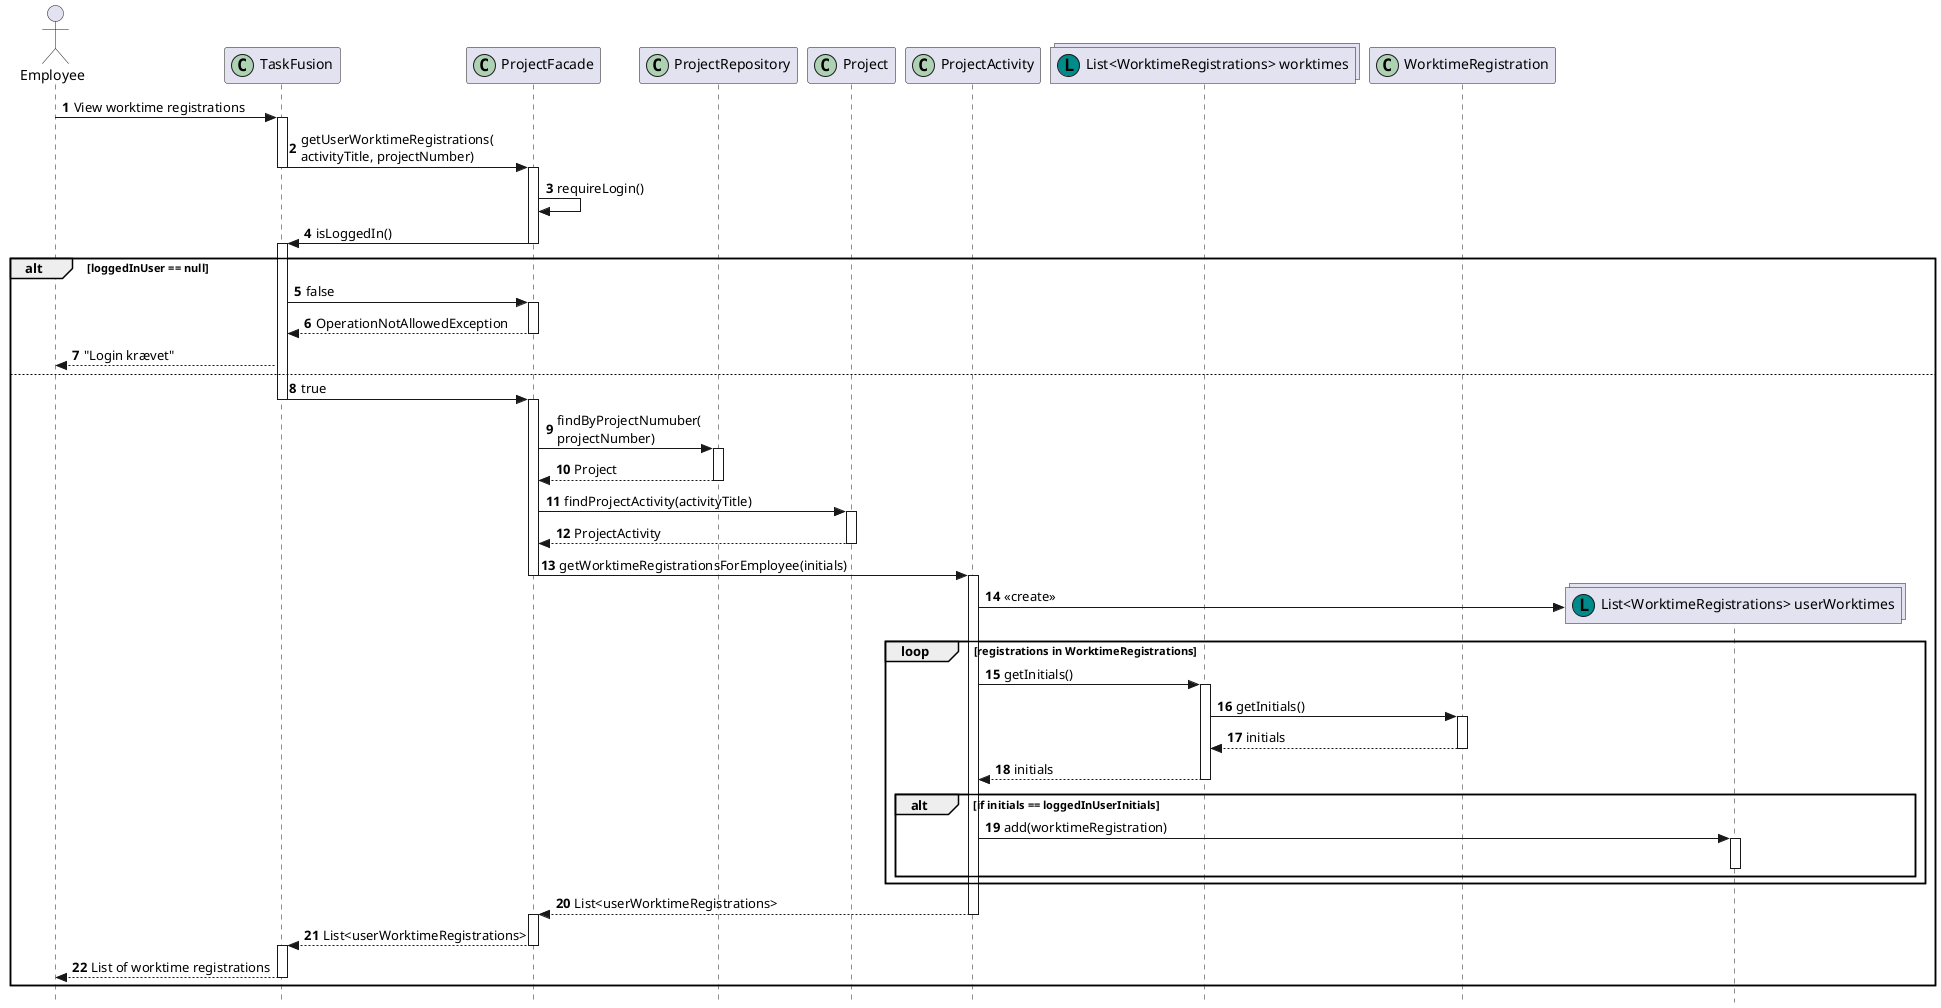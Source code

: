@startuml seqViewWorktime
autonumber
hide footbox
skinparam style strictuml
hide unlinked
actor "Employee" as employee
participant "TaskFusion" as app << (C,#ADD1B2) >>
participant "ProjectFacade" as projectfacade << (C,#ADD1B2) >>
participant "ProjectRepository" as projectrepo << (C,#ADD1B2) >>
participant "Project" as project << (C,#ADD1B2) >>
participant "ProjectActivity" as projectactivity << (C,#ADD1B2) >>
collections "List<WorktimeRegistrations> worktimes" as wts << (L, DarkCyan) >>
participant "WorktimeRegistration" as wt << (C,#ADD1B2) >>
collections "List<WorktimeRegistrations> userWorktimes" as empwts << (L, DarkCyan) >>
employee -> app++: View worktime registrations
app -> projectfacade--++: getUserWorktimeRegistrations(\nactivityTitle, projectNumber)
projectfacade -> projectfacade: requireLogin()
projectfacade -> app--++: isLoggedIn()
alt loggedInUser == null
    app -> projectfacade++: false
    projectfacade --> app--: OperationNotAllowedException
    app --> employee: "Login krævet"
else
    app -> projectfacade--++: true
    projectfacade -> projectrepo++: findByProjectNumuber(\nprojectNumber)
    projectrepo --> projectfacade--: Project
    projectfacade -> project++: findProjectActivity(activityTitle)
    project --> projectfacade--: ProjectActivity
    projectfacade -> projectactivity--++: getWorktimeRegistrationsForEmployee(initials)
    projectactivity -> empwts**: <<create>>
    loop registrations in WorktimeRegistrations
        projectactivity -> wts++: getInitials()
        wts -> wt++: getInitials()
        wt --> wts--: initials
        wts --> projectactivity--: initials
        alt if initials == loggedInUserInitials
            projectactivity -> empwts++: add(worktimeRegistration)
            deactivate empwts
        end
    end
    projectactivity --> projectfacade--++: List<userWorktimeRegistrations>
    projectfacade --> app--++: List<userWorktimeRegistrations>
    app --> employee --: List of worktime registrations
end

@enduml